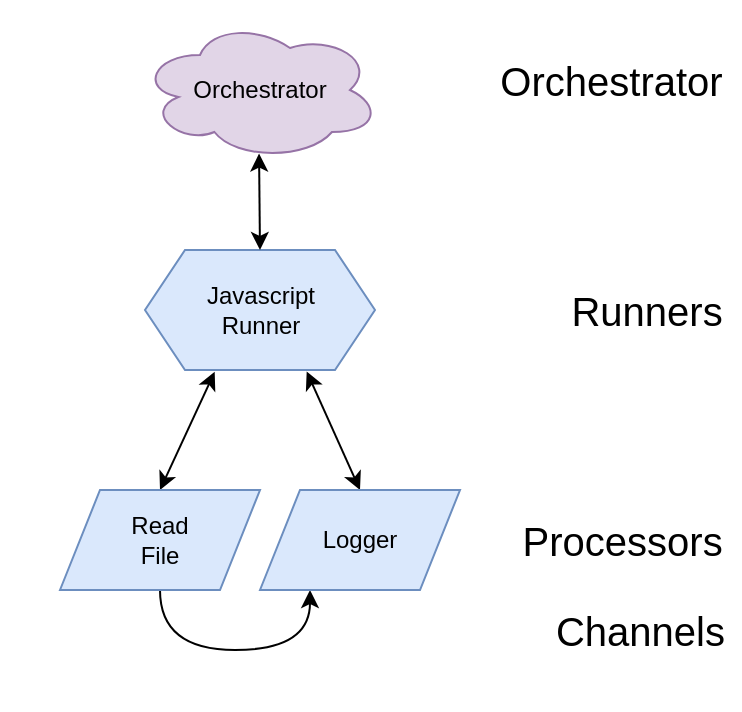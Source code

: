 <mxfile version="26.2.15">
  <diagram name="Page-1" id="nbcLEyuHgF4mKDEu06tl">
    <mxGraphModel dx="981" dy="412" grid="1" gridSize="10" guides="1" tooltips="1" connect="1" arrows="1" fold="1" page="1" pageScale="1" pageWidth="850" pageHeight="1100" math="0" shadow="0">
      <root>
        <mxCell id="0" />
        <mxCell id="1" parent="0" />
        <mxCell id="4HdtmGUAHMXCHLeFPbN6-7" value="&lt;span style=&quot;font-size: 20px;&quot;&gt;Channels&amp;nbsp;&lt;/span&gt;" style="rounded=0;whiteSpace=wrap;html=1;align=right;fillColor=none;strokeColor=none;" parent="1" vertex="1">
          <mxGeometry x="210" y="910" width="370" height="80" as="geometry" />
        </mxCell>
        <mxCell id="4HdtmGUAHMXCHLeFPbN6-6" value="&lt;font style=&quot;font-size: 20px;&quot;&gt;Processors&lt;/font&gt;&amp;nbsp;&amp;nbsp;" style="rounded=0;whiteSpace=wrap;html=1;align=right;fillColor=none;strokeColor=none;" parent="1" vertex="1">
          <mxGeometry x="230" y="865" width="350" height="80" as="geometry" />
        </mxCell>
        <mxCell id="4HdtmGUAHMXCHLeFPbN6-5" value="&lt;span style=&quot;font-size: 20px;&quot;&gt;Runners&lt;/span&gt;&amp;nbsp;&amp;nbsp;" style="rounded=0;whiteSpace=wrap;html=1;align=right;fillColor=none;strokeColor=none;" parent="1" vertex="1">
          <mxGeometry x="240" y="750" width="340" height="80" as="geometry" />
        </mxCell>
        <mxCell id="4HdtmGUAHMXCHLeFPbN6-2" value="&lt;font style=&quot;font-size: 20px;&quot;&gt;Orchestrator&lt;/font&gt;&amp;nbsp;&amp;nbsp;" style="rounded=0;whiteSpace=wrap;html=1;align=right;fillColor=none;strokeColor=none;" parent="1" vertex="1">
          <mxGeometry x="230" y="635" width="350" height="80" as="geometry" />
        </mxCell>
        <mxCell id="HYHkahuy0YCJHfaRvets-11" value="Orchestrator" style="ellipse;shape=cloud;whiteSpace=wrap;html=1;fillColor=#e1d5e7;strokeColor=#9673a6;" parent="1" vertex="1">
          <mxGeometry x="280" y="645" width="120" height="70" as="geometry" />
        </mxCell>
        <mxCell id="HYHkahuy0YCJHfaRvets-39" style="edgeStyle=none;rounded=0;orthogonalLoop=1;jettySize=auto;html=1;exitX=0.303;exitY=1.015;exitDx=0;exitDy=0;entryX=0.5;entryY=0;entryDx=0;entryDy=0;startArrow=classic;startFill=1;exitPerimeter=0;" parent="1" source="HYHkahuy0YCJHfaRvets-15" target="HYHkahuy0YCJHfaRvets-17" edge="1">
          <mxGeometry relative="1" as="geometry" />
        </mxCell>
        <mxCell id="HYHkahuy0YCJHfaRvets-40" style="edgeStyle=none;rounded=0;orthogonalLoop=1;jettySize=auto;html=1;exitX=0.703;exitY=1.013;exitDx=0;exitDy=0;entryX=0.5;entryY=0;entryDx=0;entryDy=0;startArrow=classic;startFill=1;exitPerimeter=0;" parent="1" source="HYHkahuy0YCJHfaRvets-15" target="HYHkahuy0YCJHfaRvets-19" edge="1">
          <mxGeometry relative="1" as="geometry" />
        </mxCell>
        <mxCell id="HYHkahuy0YCJHfaRvets-15" value="Javascript&lt;div&gt;Runner&lt;/div&gt;" style="shape=hexagon;perimeter=hexagonPerimeter2;whiteSpace=wrap;html=1;fixedSize=1;fillColor=#dae8fc;strokeColor=#6c8ebf;" parent="1" vertex="1">
          <mxGeometry x="282.5" y="760" width="115" height="60" as="geometry" />
        </mxCell>
        <mxCell id="HYHkahuy0YCJHfaRvets-23" value="" style="endArrow=classic;startArrow=classic;html=1;rounded=0;exitX=0.5;exitY=0;exitDx=0;exitDy=0;entryX=0.496;entryY=0.954;entryDx=0;entryDy=0;entryPerimeter=0;" parent="1" source="HYHkahuy0YCJHfaRvets-15" target="HYHkahuy0YCJHfaRvets-11" edge="1">
          <mxGeometry width="50" height="50" relative="1" as="geometry">
            <mxPoint x="320" y="810" as="sourcePoint" />
            <mxPoint x="330" y="730" as="targetPoint" />
          </mxGeometry>
        </mxCell>
        <mxCell id="5C-J_NlUfpWpW3xTIV4u-5" value="" style="group" vertex="1" connectable="0" parent="1">
          <mxGeometry x="240" y="880" width="200" height="80" as="geometry" />
        </mxCell>
        <mxCell id="HYHkahuy0YCJHfaRvets-45" style="edgeStyle=orthogonalEdgeStyle;curved=1;rounded=0;orthogonalLoop=1;jettySize=auto;html=1;exitX=0.5;exitY=1;exitDx=0;exitDy=0;entryX=0.25;entryY=1;entryDx=0;entryDy=0;" parent="5C-J_NlUfpWpW3xTIV4u-5" source="HYHkahuy0YCJHfaRvets-17" edge="1">
          <mxGeometry relative="1" as="geometry">
            <Array as="points">
              <mxPoint x="50" y="80" />
              <mxPoint x="125" y="80" />
            </Array>
            <mxPoint x="125" y="50.0" as="targetPoint" />
          </mxGeometry>
        </mxCell>
        <mxCell id="HYHkahuy0YCJHfaRvets-17" value="Read&lt;div&gt;File&lt;/div&gt;" style="shape=parallelogram;perimeter=parallelogramPerimeter;whiteSpace=wrap;html=1;fixedSize=1;fillColor=#dae8fc;strokeColor=#6c8ebf;" parent="5C-J_NlUfpWpW3xTIV4u-5" vertex="1">
          <mxGeometry width="100" height="50" as="geometry" />
        </mxCell>
        <mxCell id="HYHkahuy0YCJHfaRvets-19" value="Logger" style="shape=parallelogram;perimeter=parallelogramPerimeter;whiteSpace=wrap;html=1;fixedSize=1;fillColor=#dae8fc;strokeColor=#6c8ebf;" parent="5C-J_NlUfpWpW3xTIV4u-5" vertex="1">
          <mxGeometry x="100" width="100" height="50" as="geometry" />
        </mxCell>
      </root>
    </mxGraphModel>
  </diagram>
</mxfile>
